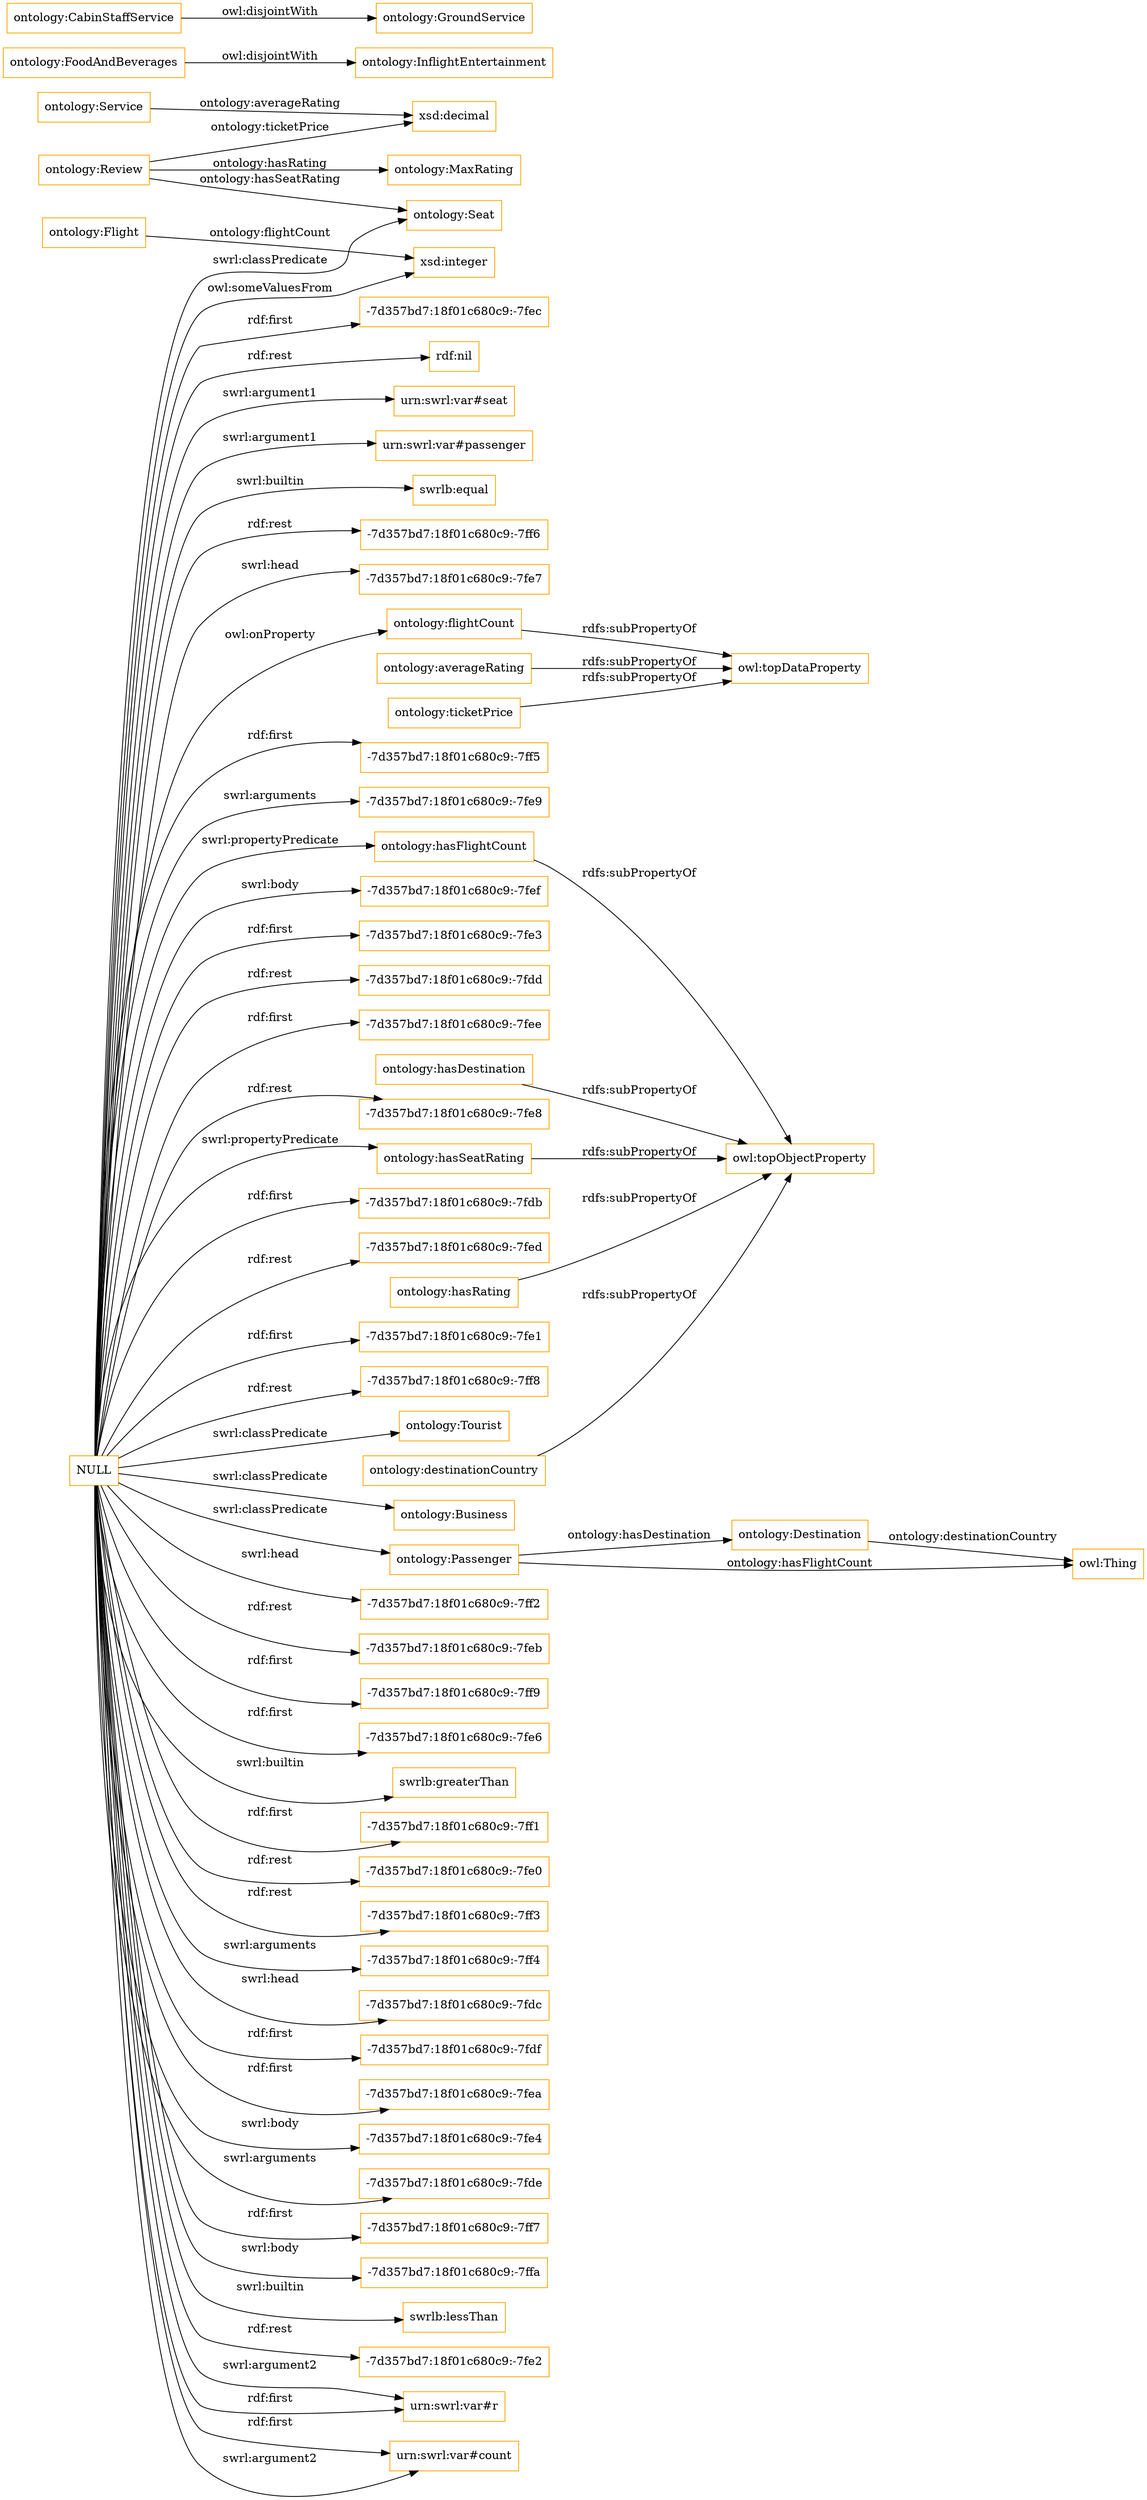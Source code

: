 digraph ar2dtool_diagram { 
rankdir=LR;
size="1501"
node [shape = rectangle, color="orange"]; "ontology:MaxRating" "ontology:FoodAndBeverages" "ontology:Tourist" "ontology:Flight" "ontology:Seat" "ontology:GroundService" "ontology:CabinStaffService" "ontology:Business" "ontology:Review" "ontology:InflightEntertainment" "ontology:Passenger" "ontology:Destination" "ontology:Service" ; /*classes style*/
	"ontology:flightCount" -> "owl:topDataProperty" [ label = "rdfs:subPropertyOf" ];
	"ontology:destinationCountry" -> "owl:topObjectProperty" [ label = "rdfs:subPropertyOf" ];
	"ontology:hasFlightCount" -> "owl:topObjectProperty" [ label = "rdfs:subPropertyOf" ];
	"ontology:hasSeatRating" -> "owl:topObjectProperty" [ label = "rdfs:subPropertyOf" ];
	"ontology:CabinStaffService" -> "ontology:GroundService" [ label = "owl:disjointWith" ];
	"ontology:FoodAndBeverages" -> "ontology:InflightEntertainment" [ label = "owl:disjointWith" ];
	"ontology:averageRating" -> "owl:topDataProperty" [ label = "rdfs:subPropertyOf" ];
	"ontology:ticketPrice" -> "owl:topDataProperty" [ label = "rdfs:subPropertyOf" ];
	"NULL" -> "-7d357bd7:18f01c680c9:-7ff2" [ label = "swrl:head" ];
	"NULL" -> "-7d357bd7:18f01c680c9:-7feb" [ label = "rdf:rest" ];
	"NULL" -> "ontology:hasSeatRating" [ label = "swrl:propertyPredicate" ];
	"NULL" -> "-7d357bd7:18f01c680c9:-7ff9" [ label = "rdf:first" ];
	"NULL" -> "-7d357bd7:18f01c680c9:-7fe6" [ label = "rdf:first" ];
	"NULL" -> "swrlb:greaterThan" [ label = "swrl:builtin" ];
	"NULL" -> "-7d357bd7:18f01c680c9:-7ff1" [ label = "rdf:first" ];
	"NULL" -> "-7d357bd7:18f01c680c9:-7fe0" [ label = "rdf:rest" ];
	"NULL" -> "-7d357bd7:18f01c680c9:-7ff3" [ label = "rdf:rest" ];
	"NULL" -> "ontology:Business" [ label = "swrl:classPredicate" ];
	"NULL" -> "-7d357bd7:18f01c680c9:-7ff4" [ label = "swrl:arguments" ];
	"NULL" -> "-7d357bd7:18f01c680c9:-7fdc" [ label = "swrl:head" ];
	"NULL" -> "-7d357bd7:18f01c680c9:-7fdf" [ label = "rdf:first" ];
	"NULL" -> "ontology:Seat" [ label = "swrl:classPredicate" ];
	"NULL" -> "-7d357bd7:18f01c680c9:-7fea" [ label = "rdf:first" ];
	"NULL" -> "-7d357bd7:18f01c680c9:-7fe4" [ label = "swrl:body" ];
	"NULL" -> "-7d357bd7:18f01c680c9:-7fde" [ label = "swrl:arguments" ];
	"NULL" -> "ontology:Passenger" [ label = "swrl:classPredicate" ];
	"NULL" -> "-7d357bd7:18f01c680c9:-7ff7" [ label = "rdf:first" ];
	"NULL" -> "-7d357bd7:18f01c680c9:-7ffa" [ label = "swrl:body" ];
	"NULL" -> "swrlb:lessThan" [ label = "swrl:builtin" ];
	"NULL" -> "-7d357bd7:18f01c680c9:-7fe2" [ label = "rdf:rest" ];
	"NULL" -> "urn:swrl:var#r" [ label = "swrl:argument2" ];
	"NULL" -> "urn:swrl:var#count" [ label = "rdf:first" ];
	"NULL" -> "-7d357bd7:18f01c680c9:-7fec" [ label = "rdf:first" ];
	"NULL" -> "rdf:nil" [ label = "rdf:rest" ];
	"NULL" -> "urn:swrl:var#seat" [ label = "swrl:argument1" ];
	"NULL" -> "urn:swrl:var#passenger" [ label = "swrl:argument1" ];
	"NULL" -> "swrlb:equal" [ label = "swrl:builtin" ];
	"NULL" -> "-7d357bd7:18f01c680c9:-7ff6" [ label = "rdf:rest" ];
	"NULL" -> "ontology:hasFlightCount" [ label = "swrl:propertyPredicate" ];
	"NULL" -> "-7d357bd7:18f01c680c9:-7fe7" [ label = "swrl:head" ];
	"NULL" -> "-7d357bd7:18f01c680c9:-7ff5" [ label = "rdf:first" ];
	"NULL" -> "-7d357bd7:18f01c680c9:-7fe9" [ label = "swrl:arguments" ];
	"NULL" -> "-7d357bd7:18f01c680c9:-7fef" [ label = "swrl:body" ];
	"NULL" -> "-7d357bd7:18f01c680c9:-7fe3" [ label = "rdf:first" ];
	"NULL" -> "-7d357bd7:18f01c680c9:-7fdd" [ label = "rdf:rest" ];
	"NULL" -> "-7d357bd7:18f01c680c9:-7fee" [ label = "rdf:first" ];
	"NULL" -> "ontology:flightCount" [ label = "owl:onProperty" ];
	"NULL" -> "-7d357bd7:18f01c680c9:-7fe8" [ label = "rdf:rest" ];
	"NULL" -> "urn:swrl:var#count" [ label = "swrl:argument2" ];
	"NULL" -> "-7d357bd7:18f01c680c9:-7fdb" [ label = "rdf:first" ];
	"NULL" -> "xsd:integer" [ label = "owl:someValuesFrom" ];
	"NULL" -> "-7d357bd7:18f01c680c9:-7fed" [ label = "rdf:rest" ];
	"NULL" -> "-7d357bd7:18f01c680c9:-7fe1" [ label = "rdf:first" ];
	"NULL" -> "ontology:Tourist" [ label = "swrl:classPredicate" ];
	"NULL" -> "-7d357bd7:18f01c680c9:-7ff8" [ label = "rdf:rest" ];
	"NULL" -> "urn:swrl:var#r" [ label = "rdf:first" ];
	"ontology:hasDestination" -> "owl:topObjectProperty" [ label = "rdfs:subPropertyOf" ];
	"ontology:hasRating" -> "owl:topObjectProperty" [ label = "rdfs:subPropertyOf" ];
	"ontology:Destination" -> "owl:Thing" [ label = "ontology:destinationCountry" ];
	"ontology:Review" -> "ontology:Seat" [ label = "ontology:hasSeatRating" ];
	"ontology:Review" -> "xsd:decimal" [ label = "ontology:ticketPrice" ];
	"ontology:Review" -> "ontology:MaxRating" [ label = "ontology:hasRating" ];
	"ontology:Passenger" -> "owl:Thing" [ label = "ontology:hasFlightCount" ];
	"ontology:Service" -> "xsd:decimal" [ label = "ontology:averageRating" ];
	"ontology:Passenger" -> "ontology:Destination" [ label = "ontology:hasDestination" ];
	"ontology:Flight" -> "xsd:integer" [ label = "ontology:flightCount" ];

}
